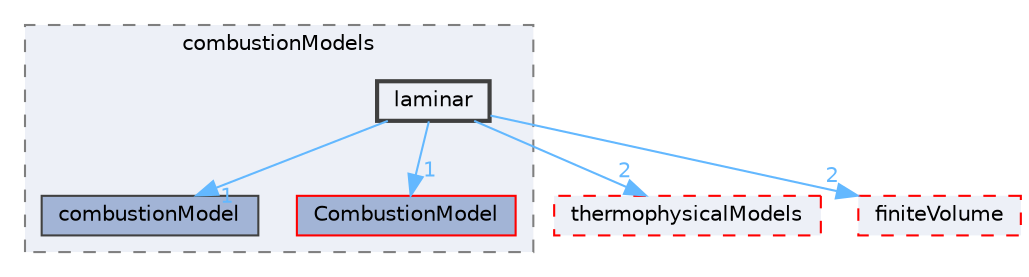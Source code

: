 digraph "src/combustionModels/laminar"
{
 // LATEX_PDF_SIZE
  bgcolor="transparent";
  edge [fontname=Helvetica,fontsize=10,labelfontname=Helvetica,labelfontsize=10];
  node [fontname=Helvetica,fontsize=10,shape=box,height=0.2,width=0.4];
  compound=true
  subgraph clusterdir_a28bb8a003fe9b05e061f79ecbbcb476 {
    graph [ bgcolor="#edf0f7", pencolor="grey50", label="combustionModels", fontname=Helvetica,fontsize=10 style="filled,dashed", URL="dir_a28bb8a003fe9b05e061f79ecbbcb476.html",tooltip=""]
  dir_cf7b61e9dee2eed7a2c89936088862b3 [label="combustionModel", fillcolor="#a2b4d6", color="grey25", style="filled", URL="dir_cf7b61e9dee2eed7a2c89936088862b3.html",tooltip=""];
  dir_d9a720f22812343abcf69c73f15d7bcf [label="CombustionModel", fillcolor="#a2b4d6", color="red", style="filled", URL="dir_d9a720f22812343abcf69c73f15d7bcf.html",tooltip=""];
  dir_2dfe41d728f7a75a713ec0aee78ac9bb [label="laminar", fillcolor="#edf0f7", color="grey25", style="filled,bold", URL="dir_2dfe41d728f7a75a713ec0aee78ac9bb.html",tooltip=""];
  }
  dir_2778d089ec5c4f66810b11f753867003 [label="thermophysicalModels", fillcolor="#edf0f7", color="red", style="filled,dashed", URL="dir_2778d089ec5c4f66810b11f753867003.html",tooltip=""];
  dir_9bd15774b555cf7259a6fa18f99fe99b [label="finiteVolume", fillcolor="#edf0f7", color="red", style="filled,dashed", URL="dir_9bd15774b555cf7259a6fa18f99fe99b.html",tooltip=""];
  dir_2dfe41d728f7a75a713ec0aee78ac9bb->dir_2778d089ec5c4f66810b11f753867003 [headlabel="2", labeldistance=1.5 headhref="dir_002080_004022.html" href="dir_002080_004022.html" color="steelblue1" fontcolor="steelblue1"];
  dir_2dfe41d728f7a75a713ec0aee78ac9bb->dir_9bd15774b555cf7259a6fa18f99fe99b [headlabel="2", labeldistance=1.5 headhref="dir_002080_001387.html" href="dir_002080_001387.html" color="steelblue1" fontcolor="steelblue1"];
  dir_2dfe41d728f7a75a713ec0aee78ac9bb->dir_cf7b61e9dee2eed7a2c89936088862b3 [headlabel="1", labeldistance=1.5 headhref="dir_002080_000547.html" href="dir_002080_000547.html" color="steelblue1" fontcolor="steelblue1"];
  dir_2dfe41d728f7a75a713ec0aee78ac9bb->dir_d9a720f22812343abcf69c73f15d7bcf [headlabel="1", labeldistance=1.5 headhref="dir_002080_000546.html" href="dir_002080_000546.html" color="steelblue1" fontcolor="steelblue1"];
}
